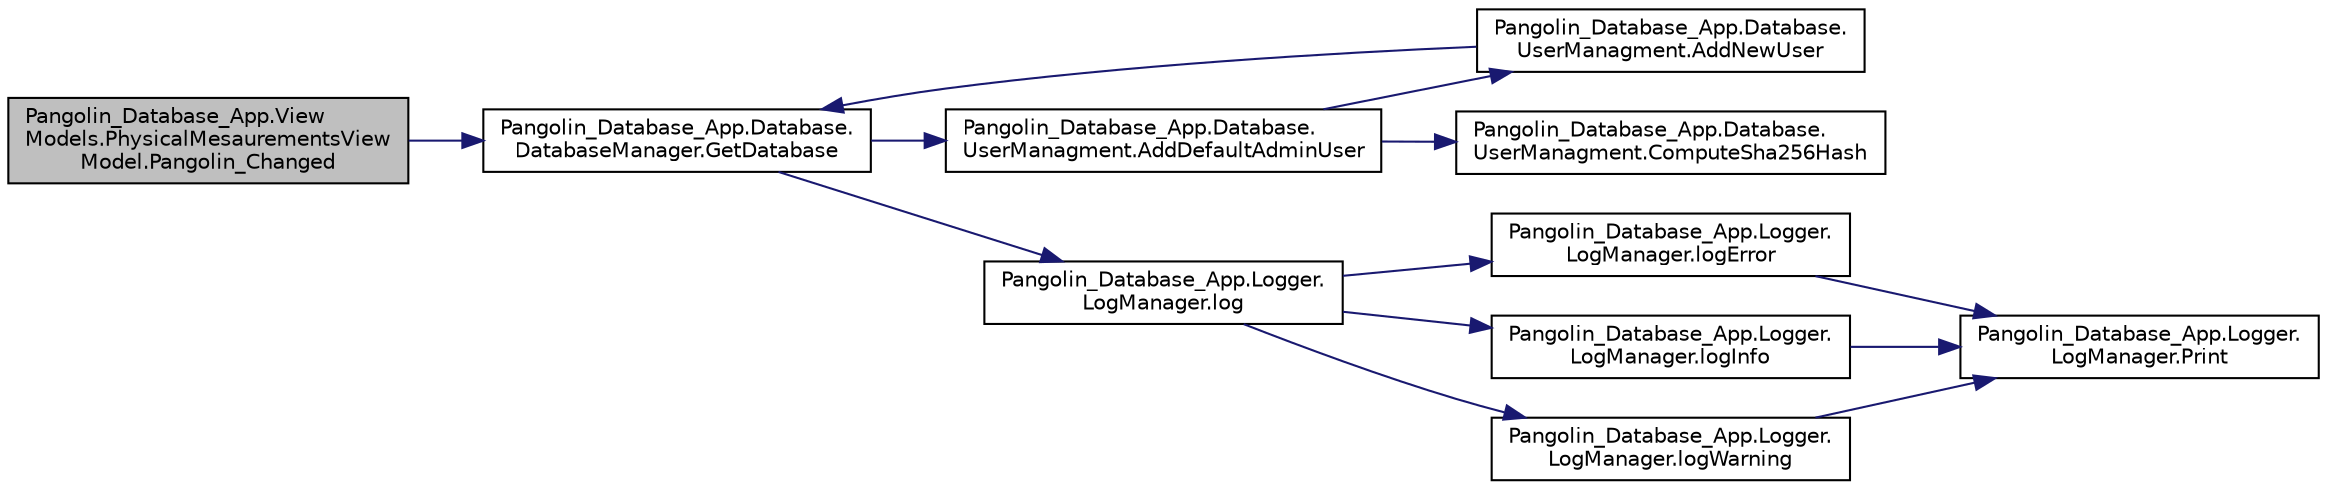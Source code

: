 digraph "Pangolin_Database_App.ViewModels.PhysicalMesaurementsViewModel.Pangolin_Changed"
{
 // LATEX_PDF_SIZE
  edge [fontname="Helvetica",fontsize="10",labelfontname="Helvetica",labelfontsize="10"];
  node [fontname="Helvetica",fontsize="10",shape=record];
  rankdir="LR";
  Node1 [label="Pangolin_Database_App.View\lModels.PhysicalMesaurementsView\lModel.Pangolin_Changed",height=0.2,width=0.4,color="black", fillcolor="grey75", style="filled", fontcolor="black",tooltip="Sets model for pangolin"];
  Node1 -> Node2 [color="midnightblue",fontsize="10",style="solid",fontname="Helvetica"];
  Node2 [label="Pangolin_Database_App.Database.\lDatabaseManager.GetDatabase",height=0.2,width=0.4,color="black", fillcolor="white", style="filled",URL="$class_pangolin___database___app_1_1_database_1_1_database_manager.html#a7c515fef991e27f810556287735b6f81",tooltip="Singelton-Pattern to get database"];
  Node2 -> Node3 [color="midnightblue",fontsize="10",style="solid",fontname="Helvetica"];
  Node3 [label="Pangolin_Database_App.Database.\lUserManagment.AddDefaultAdminUser",height=0.2,width=0.4,color="black", fillcolor="white", style="filled",URL="$class_pangolin___database___app_1_1_database_1_1_user_managment.html#a2530f412422d50828cc940b94239cdcc",tooltip="ads new default admin user"];
  Node3 -> Node4 [color="midnightblue",fontsize="10",style="solid",fontname="Helvetica"];
  Node4 [label="Pangolin_Database_App.Database.\lUserManagment.AddNewUser",height=0.2,width=0.4,color="black", fillcolor="white", style="filled",URL="$class_pangolin___database___app_1_1_database_1_1_user_managment.html#a0dd3e54ff7217a1cd4b43720e3f6ac0a",tooltip="This method adds a new user to database"];
  Node4 -> Node2 [color="midnightblue",fontsize="10",style="solid",fontname="Helvetica"];
  Node3 -> Node5 [color="midnightblue",fontsize="10",style="solid",fontname="Helvetica"];
  Node5 [label="Pangolin_Database_App.Database.\lUserManagment.ComputeSha256Hash",height=0.2,width=0.4,color="black", fillcolor="white", style="filled",URL="$class_pangolin___database___app_1_1_database_1_1_user_managment.html#a5e3271e7094c808a9569d0835f3c1130",tooltip="Used for hashing user passwords"];
  Node2 -> Node6 [color="midnightblue",fontsize="10",style="solid",fontname="Helvetica"];
  Node6 [label="Pangolin_Database_App.Logger.\lLogManager.log",height=0.2,width=0.4,color="black", fillcolor="white", style="filled",URL="$class_pangolin___database___app_1_1_logger_1_1_log_manager.html#ae37d387011ee14f1a945d8fce0372688",tooltip="Logs for debug"];
  Node6 -> Node7 [color="midnightblue",fontsize="10",style="solid",fontname="Helvetica"];
  Node7 [label="Pangolin_Database_App.Logger.\lLogManager.logError",height=0.2,width=0.4,color="black", fillcolor="white", style="filled",URL="$class_pangolin___database___app_1_1_logger_1_1_log_manager.html#af4d3065a50208ec03341c3694c84e118",tooltip="Error log"];
  Node7 -> Node8 [color="midnightblue",fontsize="10",style="solid",fontname="Helvetica"];
  Node8 [label="Pangolin_Database_App.Logger.\lLogManager.Print",height=0.2,width=0.4,color="black", fillcolor="white", style="filled",URL="$class_pangolin___database___app_1_1_logger_1_1_log_manager.html#a493bbc327526f1b16d6be830e09c51d9",tooltip="Prints debug output"];
  Node6 -> Node9 [color="midnightblue",fontsize="10",style="solid",fontname="Helvetica"];
  Node9 [label="Pangolin_Database_App.Logger.\lLogManager.logInfo",height=0.2,width=0.4,color="black", fillcolor="white", style="filled",URL="$class_pangolin___database___app_1_1_logger_1_1_log_manager.html#a4e09d4e1cb5f216e9db5d73d01447ec1",tooltip="Info log"];
  Node9 -> Node8 [color="midnightblue",fontsize="10",style="solid",fontname="Helvetica"];
  Node6 -> Node10 [color="midnightblue",fontsize="10",style="solid",fontname="Helvetica"];
  Node10 [label="Pangolin_Database_App.Logger.\lLogManager.logWarning",height=0.2,width=0.4,color="black", fillcolor="white", style="filled",URL="$class_pangolin___database___app_1_1_logger_1_1_log_manager.html#aef33753249f2f7e61ee2acd392f798fa",tooltip="Warning log"];
  Node10 -> Node8 [color="midnightblue",fontsize="10",style="solid",fontname="Helvetica"];
}
